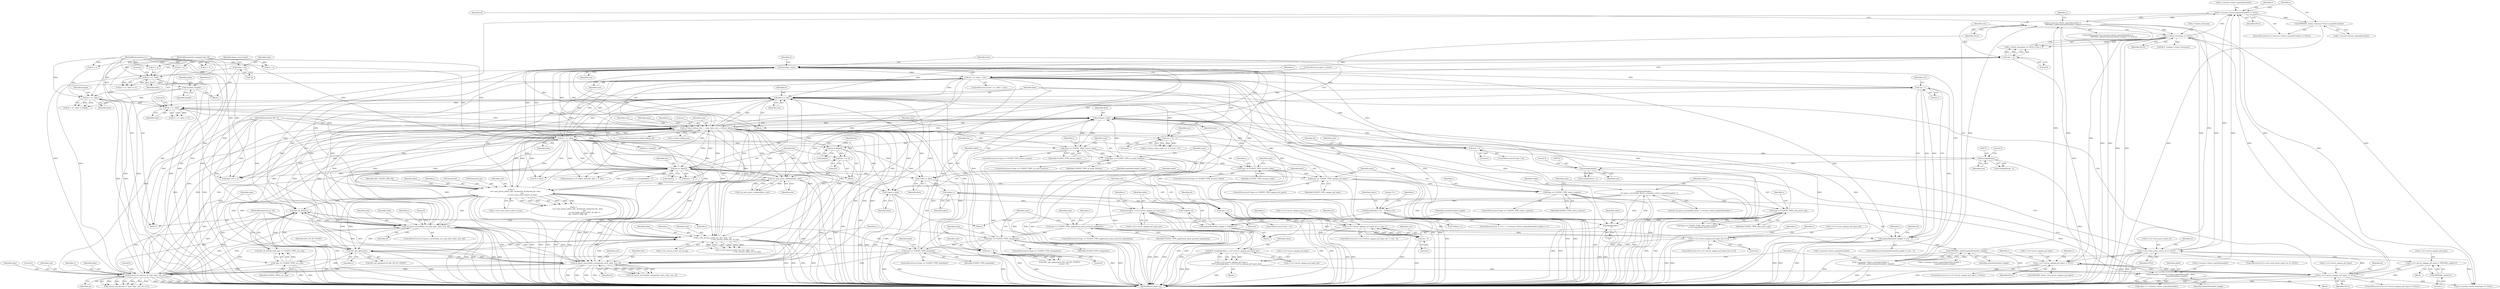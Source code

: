 digraph "0_openssl_a004e72b95835136d3f1ea90517f706c24c03da7_4@API" {
"1000315" [label="(Call,OPENSSL_free(s->session->tlsext_ecpointformatlist))"];
"1000308" [label="(Call,s->session->tlsext_ecpointformatlist != NULL)"];
"1000346" [label="(Call,memcpy(s->session->tlsext_ecpointformatlist, sdata,\n                       ecpointformatlist_length))"];
"1000323" [label="(Call,s->session->tlsext_ecpointformatlist =\n                     OPENSSL_malloc(ecpointformatlist_length))"];
"1000329" [label="(Call,OPENSSL_malloc(ecpointformatlist_length))"];
"1000282" [label="(Call,ecpointformatlist_length != size - 1)"];
"1000276" [label="(Call,ecpointformatlist_length = *(sdata++))"];
"1000377" [label="(Call,fprintf(stderr, \"%i \", *(sdata++)))"];
"1000354" [label="(Call,fprintf(stderr,\n                    \"ssl_parse_serverhello_tlsext s->session->tlsext_ecpointformatlist \"))"];
"1000383" [label="(Call,fprintf(stderr, \"\n\"))"];
"1000284" [label="(Call,size - 1)"];
"1000219" [label="(Call,(d + n) - data < size)"];
"1000220" [label="(Call,(d + n) - data)"];
"1000116" [label="(MethodParameterIn,unsigned char *d)"];
"1000117" [label="(MethodParameterIn,int n)"];
"1000215" [label="(Call,n2s(data, size))"];
"1000212" [label="(Call,n2s(data, type))"];
"1000205" [label="(Call,(d + n) - data)"];
"1000190" [label="(Call,(d + n) - data)"];
"1000185" [label="(Call,n2s(data, length))"];
"1000178" [label="(Call,(d + n) - data)"];
"1000124" [label="(Call,*data = *p)"];
"1000889" [label="(Call,data += size)"];
"1000616" [label="(Call,s->\n                ctx->next_proto_select_cb(s, &selected, &selected_len, data,\n                                          size,\n                                          s->ctx->next_proto_select_cb_arg))"];
"1000869" [label="(Call,ssl_parse_serverhello_use_srtp_ext(s, data, size, al))"];
"1000862" [label="(Call,SSL_IS_DTLS(s))"];
"1000415" [label="(Call,SSL_get_options(s))"];
"1000812" [label="(Call,ssl_parse_serverhello_renegotiate_ext(s, data, size, al))"];
"1000231" [label="(Call,s->tlsext_debug_cb(s, 1, type, data, size, s->tlsext_debug_arg))"];
"1000879" [label="(Call,custom_ext_parse(s, 0, type, data, size, al))"];
"1000114" [label="(MethodParameterIn,SSL *s)"];
"1000864" [label="(Call,type == TLSEXT_TYPE_use_srtp)"];
"1000824" [label="(Call,type == TLSEXT_TYPE_heartbeat)"];
"1000806" [label="(Call,type == TLSEXT_TYPE_renegotiate)"];
"1000675" [label="(Call,type == TLSEXT_TYPE_application_layer_protocol_negotiation)"];
"1000572" [label="(Call,type == TLSEXT_TYPE_next_proto_neg)"];
"1000542" [label="(Call,type == TLSEXT_TYPE_status_request)"];
"1000435" [label="(Call,type == TLSEXT_TYPE_opaque_prf_input)"];
"1000388" [label="(Call,type == TLSEXT_TYPE_session_ticket)"];
"1000267" [label="(Call,type == TLSEXT_TYPE_ec_point_formats)"];
"1000241" [label="(Call,type == TLSEXT_TYPE_server_name)"];
"1000713" [label="(Call,len |= data[1])"];
"1000710" [label="(Call,len <<= 8)"];
"1000705" [label="(Call,len = data[0])"];
"1000118" [label="(MethodParameterIn,int *al)"];
"1000398" [label="(Call,s->tls_session_ticket_ext_cb(s, data, size,\n                                              s->tls_session_ticket_ext_cb_arg))"];
"1000604" [label="(Call,ssl_next_proto_validate(data, size))"];
"1000252" [label="(Call,size > 0)"];
"1000742" [label="(Call,(unsigned)size)"];
"1000722" [label="(Call,(unsigned)size)"];
"1000695" [label="(Call,size < 4)"];
"1000554" [label="(Call,size > 0)"];
"1000468" [label="(Call,size - 2)"];
"1000444" [label="(Call,size < 2)"];
"1000418" [label="(Call,size > 0)"];
"1000279" [label="(Call,sdata++)"];
"1000272" [label="(Call,*sdata = data)"];
"1000322" [label="(Call,(s->session->tlsext_ecpointformatlist =\n                     OPENSSL_malloc(ecpointformatlist_length)) == NULL)"];
"1000247" [label="(Call,s->tlsext_hostname == NULL)"];
"1000588" [label="(Call,s->ctx->next_proto_select_cb == NULL)"];
"1000526" [label="(Call,s->s3->server_opaque_prf_input == NULL)"];
"1000512" [label="(Call,s->s3->server_opaque_prf_input =\n                    BUF_memdup(sdata, s->s3->server_opaque_prf_input_len))"];
"1000518" [label="(Call,BUF_memdup(sdata, s->s3->server_opaque_prf_input_len))"];
"1000454" [label="(Call,n2s(sdata, s->s3->server_opaque_prf_input_len))"];
"1000440" [label="(Call,*sdata = data)"];
"1000494" [label="(Call,s->s3->server_opaque_prf_input_len == 0)"];
"1000462" [label="(Call,s->s3->server_opaque_prf_input_len != size - 2)"];
"1000502" [label="(Call,s->s3->server_opaque_prf_input = OPENSSL_malloc(1))"];
"1000508" [label="(Call,OPENSSL_malloc(1))"];
"1000479" [label="(Call,s->s3->server_opaque_prf_input != NULL)"];
"1000869" [label="(Call,ssl_parse_serverhello_use_srtp_ext(s, data, size, al))"];
"1000227" [label="(ControlStructure,if (s->tlsext_debug_cb))"];
"1000419" [label="(Identifier,size)"];
"1000490" [label="(Identifier,s)"];
"1000307" [label="(ControlStructure,if (s->session->tlsext_ecpointformatlist != NULL))"];
"1000605" [label="(Identifier,data)"];
"1000823" [label="(ControlStructure,if (type == TLSEXT_TYPE_heartbeat))"];
"1000588" [label="(Call,s->ctx->next_proto_select_cb == NULL)"];
"1000324" [label="(Call,s->session->tlsext_ecpointformatlist)"];
"1000387" [label="(ControlStructure,if (type == TLSEXT_TYPE_session_ticket))"];
"1000277" [label="(Identifier,ecpointformatlist_length)"];
"1000401" [label="(Identifier,size)"];
"1000606" [label="(Identifier,size)"];
"1000330" [label="(Identifier,ecpointformatlist_length)"];
"1000400" [label="(Identifier,data)"];
"1000550" [label="(Identifier,s)"];
"1000518" [label="(Call,BUF_memdup(sdata, s->s3->server_opaque_prf_input_len))"];
"1000353" [label="(Identifier,ecpointformatlist_length)"];
"1000440" [label="(Call,*sdata = data)"];
"1000233" [label="(Literal,1)"];
"1000868" [label="(ControlStructure,if (ssl_parse_serverhello_use_srtp_ext(s, data, size, al)))"];
"1000254" [label="(Literal,0)"];
"1000787" [label="(Call,memcpy(s->s3->alpn_selected, data + 3, len))"];
"1000825" [label="(Identifier,type)"];
"1000532" [label="(Identifier,NULL)"];
"1000355" [label="(Identifier,stderr)"];
"1000269" [label="(Identifier,TLSEXT_TYPE_ec_point_formats)"];
"1000415" [label="(Call,SSL_get_options(s))"];
"1000212" [label="(Call,n2s(data, type))"];
"1000210" [label="(Literal,4)"];
"1000218" [label="(ControlStructure,if ((d + n) - data < size))"];
"1000194" [label="(Identifier,data)"];
"1000624" [label="(Call,s->ctx->next_proto_select_cb_arg)"];
"1000356" [label="(Literal,\"ssl_parse_serverhello_tlsext s->session->tlsext_ecpointformatlist \")"];
"1000541" [label="(ControlStructure,if (type == TLSEXT_TYPE_status_request))"];
"1000243" [label="(Identifier,TLSEXT_TYPE_server_name)"];
"1000242" [label="(Identifier,type)"];
"1000272" [label="(Call,*sdata = data)"];
"1000884" [label="(Identifier,size)"];
"1000186" [label="(Identifier,data)"];
"1000674" [label="(ControlStructure,if (type == TLSEXT_TYPE_application_layer_protocol_negotiation))"];
"1000335" [label="(Identifier,al)"];
"1000813" [label="(Identifier,s)"];
"1000461" [label="(ControlStructure,if (s->s3->server_opaque_prf_input_len != size - 2))"];
"1000377" [label="(Call,fprintf(stderr, \"%i \", *(sdata++)))"];
"1000390" [label="(Identifier,TLSEXT_TYPE_session_ticket)"];
"1000297" [label="(Identifier,s)"];
"1000893" [label="(Call,data != d + n)"];
"1000742" [label="(Call,(unsigned)size)"];
"1000221" [label="(Call,d + n)"];
"1000864" [label="(Call,type == TLSEXT_TYPE_use_srtp)"];
"1000187" [label="(Identifier,length)"];
"1000267" [label="(Call,type == TLSEXT_TYPE_ec_point_formats)"];
"1000862" [label="(Call,SSL_IS_DTLS(s))"];
"1000454" [label="(Call,n2s(sdata, s->s3->server_opaque_prf_input_len))"];
"1000183" [label="(Literal,2)"];
"1000352" [label="(Identifier,sdata)"];
"1000807" [label="(Identifier,type)"];
"1000354" [label="(Call,fprintf(stderr,\n                    \"ssl_parse_serverhello_tlsext s->session->tlsext_ecpointformatlist \"))"];
"1000326" [label="(Identifier,s)"];
"1000346" [label="(Call,memcpy(s->session->tlsext_ecpointformatlist, sdata,\n                       ecpointformatlist_length))"];
"1000225" [label="(Identifier,size)"];
"1000434" [label="(ControlStructure,if (type == TLSEXT_TYPE_opaque_prf_input))"];
"1000314" [label="(Identifier,NULL)"];
"1000321" [label="(ControlStructure,if ((s->session->tlsext_ecpointformatlist =\n                     OPENSSL_malloc(ecpointformatlist_length)) == NULL))"];
"1000527" [label="(Call,s->s3->server_opaque_prf_input)"];
"1000890" [label="(Identifier,data)"];
"1000815" [label="(Identifier,size)"];
"1000215" [label="(Call,n2s(data, size))"];
"1000866" [label="(Identifier,TLSEXT_TYPE_use_srtp)"];
"1000722" [label="(Call,(unsigned)size)"];
"1000556" [label="(Literal,0)"];
"1000603" [label="(Call,!ssl_next_proto_validate(data, size))"];
"1000281" [label="(ControlStructure,if (ecpointformatlist_length != size - 1))"];
"1000117" [label="(MethodParameterIn,int n)"];
"1000886" [label="(Literal,0)"];
"1000573" [label="(Identifier,type)"];
"1000217" [label="(Identifier,size)"];
"1000413" [label="(Call,(SSL_get_options(s) & SSL_OP_NO_TICKET)\n                || (size > 0))"];
"1000274" [label="(Identifier,data)"];
"1000251" [label="(Identifier,NULL)"];
"1000733" [label="(Call,len = data[2])"];
"1000248" [label="(Call,s->tlsext_hostname)"];
"1000508" [label="(Call,OPENSSL_malloc(1))"];
"1000204" [label="(Call,(d + n) - data >= 4)"];
"1000234" [label="(Identifier,type)"];
"1000124" [label="(Call,*data = *p)"];
"1000318" [label="(Identifier,s)"];
"1000629" [label="(Identifier,SSL_TLSEXT_ERR_OK)"];
"1000697" [label="(Literal,4)"];
"1000214" [label="(Identifier,type)"];
"1000678" [label="(Block,)"];
"1000744" [label="(Identifier,size)"];
"1000478" [label="(ControlStructure,if (s->s3->server_opaque_prf_input != NULL))"];
"1000589" [label="(Call,s->ctx->next_proto_select_cb)"];
"1000435" [label="(Call,type == TLSEXT_TYPE_opaque_prf_input)"];
"1000273" [label="(Identifier,sdata)"];
"1000268" [label="(Identifier,type)"];
"1000450" [label="(Identifier,al)"];
"1000536" [label="(Identifier,al)"];
"1000213" [label="(Identifier,data)"];
"1000684" [label="(Identifier,s)"];
"1000323" [label="(Call,s->session->tlsext_ecpointformatlist =\n                     OPENSSL_malloc(ecpointformatlist_length))"];
"1000414" [label="(Call,SSL_get_options(s) & SSL_OP_NO_TICKET)"];
"1000525" [label="(ControlStructure,if (s->s3->server_opaque_prf_input == NULL))"];
"1000224" [label="(Identifier,data)"];
"1000710" [label="(Call,len <<= 8)"];
"1000676" [label="(Identifier,type)"];
"1000696" [label="(Identifier,size)"];
"1000555" [label="(Identifier,size)"];
"1000241" [label="(Call,type == TLSEXT_TYPE_server_name)"];
"1000474" [label="(Identifier,al)"];
"1000543" [label="(Identifier,type)"];
"1000380" [label="(Call,*(sdata++))"];
"1000513" [label="(Call,s->s3->server_opaque_prf_input)"];
"1000178" [label="(Call,(d + n) - data)"];
"1000342" [label="(Identifier,s)"];
"1000883" [label="(Identifier,data)"];
"1000712" [label="(Literal,8)"];
"1000745" [label="(Literal,3)"];
"1000266" [label="(ControlStructure,if (type == TLSEXT_TYPE_ec_point_formats))"];
"1000529" [label="(Identifier,s)"];
"1000891" [label="(Identifier,size)"];
"1000270" [label="(Block,)"];
"1000544" [label="(Identifier,TLSEXT_TYPE_status_request)"];
"1000713" [label="(Call,len |= data[1])"];
"1000284" [label="(Call,size - 1)"];
"1000402" [label="(Call,s->tls_session_ticket_ext_cb_arg)"];
"1000485" [label="(Identifier,NULL)"];
"1000724" [label="(Identifier,size)"];
"1000526" [label="(Call,s->s3->server_opaque_prf_input == NULL)"];
"1000331" [label="(Identifier,NULL)"];
"1000286" [label="(Literal,1)"];
"1000520" [label="(Call,s->s3->server_opaque_prf_input_len)"];
"1000861" [label="(Call,SSL_IS_DTLS(s) && type == TLSEXT_TYPE_use_srtp)"];
"1000384" [label="(Identifier,stderr)"];
"1000416" [label="(Identifier,s)"];
"1000437" [label="(Identifier,TLSEXT_TYPE_opaque_prf_input)"];
"1000222" [label="(Identifier,d)"];
"1000719" [label="(Call,len != (unsigned)size - 2)"];
"1000299" [label="(Block,)"];
"1000376" [label="(Identifier,i)"];
"1000720" [label="(Identifier,len)"];
"1000470" [label="(Literal,2)"];
"1000511" [label="(Block,)"];
"1000357" [label="(Call,sdata = s->session->tlsext_ecpointformatlist)"];
"1000322" [label="(Call,(s->session->tlsext_ecpointformatlist =\n                     OPENSSL_malloc(ecpointformatlist_length)) == NULL)"];
"1000315" [label="(Call,OPENSSL_free(s->session->tlsext_ecpointformatlist))"];
"1000385" [label="(Literal,\"\n\")"];
"1000995" [label="(MethodReturn,static int)"];
"1000240" [label="(ControlStructure,if (type == TLSEXT_TYPE_server_name))"];
"1000505" [label="(Identifier,s)"];
"1000875" [label="(Literal,0)"];
"1000236" [label="(Identifier,size)"];
"1000677" [label="(Identifier,TLSEXT_TYPE_application_layer_protocol_negotiation)"];
"1000515" [label="(Identifier,s)"];
"1000280" [label="(Identifier,sdata)"];
"1000235" [label="(Identifier,data)"];
"1000290" [label="(Identifier,al)"];
"1000502" [label="(Call,s->s3->server_opaque_prf_input = OPENSSL_malloc(1))"];
"1000309" [label="(Call,s->session->tlsext_ecpointformatlist)"];
"1000863" [label="(Identifier,s)"];
"1000399" [label="(Identifier,s)"];
"1000587" [label="(ControlStructure,if (s->ctx->next_proto_select_cb == NULL))"];
"1000347" [label="(Call,s->session->tlsext_ecpointformatlist)"];
"1000594" [label="(Identifier,NULL)"];
"1000436" [label="(Identifier,type)"];
"1000554" [label="(Call,size > 0)"];
"1000316" [label="(Call,s->session->tlsext_ecpointformatlist)"];
"1000283" [label="(Identifier,ecpointformatlist_length)"];
"1000252" [label="(Call,size > 0)"];
"1000622" [label="(Identifier,data)"];
"1000389" [label="(Identifier,type)"];
"1000725" [label="(Literal,2)"];
"1000126" [label="(Call,*p)"];
"1000339" [label="(Call,s->session->tlsext_ecpointformatlist_length =\n                    ecpointformatlist_length)"];
"1000826" [label="(Identifier,TLSEXT_TYPE_heartbeat)"];
"1000482" [label="(Identifier,s)"];
"1000479" [label="(Call,s->s3->server_opaque_prf_input != NULL)"];
"1000219" [label="(Call,(d + n) - data < size)"];
"1000572" [label="(Call,type == TLSEXT_TYPE_next_proto_neg)"];
"1000741" [label="(Call,(unsigned)size - 3)"];
"1000443" [label="(ControlStructure,if (size < 2))"];
"1000706" [label="(Identifier,len)"];
"1000446" [label="(Literal,2)"];
"1000383" [label="(Call,fprintf(stderr, \"\n\"))"];
"1000509" [label="(Literal,1)"];
"1000364" [label="(ControlStructure,for (i = 0; i < s->session->tlsext_ecpointformatlist_length; i++))"];
"1000229" [label="(Identifier,s)"];
"1000542" [label="(Call,type == TLSEXT_TYPE_status_request)"];
"1000808" [label="(Identifier,TLSEXT_TYPE_renegotiate)"];
"1000865" [label="(Identifier,type)"];
"1000192" [label="(Identifier,d)"];
"1000177" [label="(Call,(d + n) - data <= 2)"];
"1000195" [label="(Identifier,length)"];
"1000231" [label="(Call,s->tlsext_debug_cb(s, 1, type, data, size, s->tlsext_debug_arg))"];
"1000705" [label="(Call,len = data[0])"];
"1000617" [label="(Identifier,s)"];
"1000438" [label="(Block,)"];
"1000512" [label="(Call,s->s3->server_opaque_prf_input =\n                    BUF_memdup(sdata, s->s3->server_opaque_prf_input_len))"];
"1000182" [label="(Identifier,data)"];
"1000480" [label="(Call,s->s3->server_opaque_prf_input)"];
"1000879" [label="(Call,custom_ext_parse(s, 0, type, data, size, al))"];
"1000417" [label="(Identifier,SSL_OP_NO_TICKET)"];
"1000579" [label="(Identifier,s)"];
"1000249" [label="(Identifier,s)"];
"1000493" [label="(ControlStructure,if (s->s3->server_opaque_prf_input_len == 0))"];
"1000889" [label="(Call,data += size)"];
"1000444" [label="(Call,size < 2)"];
"1000497" [label="(Identifier,s)"];
"1000793" [label="(Call,data + 3)"];
"1000878" [label="(Call,custom_ext_parse(s, 0, type, data, size, al) <= 0)"];
"1000397" [label="(Call,!s->tls_session_ticket_ext_cb(s, data, size,\n                                              s->tls_session_ticket_ext_cb_arg))"];
"1000278" [label="(Call,*(sdata++))"];
"1000469" [label="(Identifier,size)"];
"1000598" [label="(Identifier,al)"];
"1000816" [label="(Identifier,al)"];
"1000398" [label="(Call,s->tls_session_ticket_ext_cb(s, data, size,\n                                              s->tls_session_ticket_ext_cb_arg))"];
"1000895" [label="(Call,d + n)"];
"1000179" [label="(Call,d + n)"];
"1000279" [label="(Call,sdata++)"];
"1000707" [label="(Call,data[0])"];
"1000226" [label="(ControlStructure,goto ri_check;)"];
"1000209" [label="(Identifier,data)"];
"1000237" [label="(Call,s->tlsext_debug_arg)"];
"1000882" [label="(Identifier,type)"];
"1000246" [label="(Call,s->tlsext_hostname == NULL || size > 0)"];
"1000445" [label="(Identifier,size)"];
"1000604" [label="(Call,ssl_next_proto_validate(data, size))"];
"1000206" [label="(Call,d + n)"];
"1000455" [label="(Identifier,sdata)"];
"1000205" [label="(Call,(d + n) - data)"];
"1000814" [label="(Identifier,data)"];
"1000881" [label="(Literal,0)"];
"1000285" [label="(Identifier,size)"];
"1000207" [label="(Identifier,d)"];
"1000456" [label="(Call,s->s3->server_opaque_prf_input_len)"];
"1000185" [label="(Call,n2s(data, length))"];
"1000885" [label="(Identifier,al)"];
"1000130" [label="(Identifier,tlsext_servername)"];
"1000465" [label="(Identifier,s)"];
"1000695" [label="(Call,size < 4)"];
"1000805" [label="(ControlStructure,if (type == TLSEXT_TYPE_renegotiate))"];
"1000308" [label="(Call,s->session->tlsext_ecpointformatlist != NULL)"];
"1000211" [label="(Block,)"];
"1000618" [label="(Call,&selected)"];
"1000616" [label="(Call,s->\n                ctx->next_proto_select_cb(s, &selected, &selected_len, data,\n                                          size,\n                                          s->ctx->next_proto_select_cb_arg))"];
"1000253" [label="(Identifier,size)"];
"1000494" [label="(Call,s->s3->server_opaque_prf_input_len == 0)"];
"1000500" [label="(Literal,0)"];
"1000574" [label="(Identifier,TLSEXT_TYPE_next_proto_neg)"];
"1000462" [label="(Call,s->s3->server_opaque_prf_input_len != size - 2)"];
"1000519" [label="(Identifier,sdata)"];
"1000329" [label="(Call,OPENSSL_malloc(ecpointformatlist_length))"];
"1000806" [label="(Call,type == TLSEXT_TYPE_renegotiate)"];
"1000189" [label="(Call,(d + n) - data != length)"];
"1000961" [label="(Call,*p = data)"];
"1000276" [label="(Call,ecpointformatlist_length = *(sdata++))"];
"1000620" [label="(Call,&selected_len)"];
"1000118" [label="(MethodParameterIn,int *al)"];
"1000232" [label="(Identifier,s)"];
"1000442" [label="(Identifier,data)"];
"1000119" [label="(Block,)"];
"1000873" [label="(Identifier,al)"];
"1000282" [label="(Call,ecpointformatlist_length != size - 1)"];
"1000714" [label="(Identifier,len)"];
"1000571" [label="(Call,type == TLSEXT_TYPE_next_proto_neg &&\n                 s->s3->tmp.finish_md_len == 0)"];
"1000216" [label="(Identifier,data)"];
"1000125" [label="(Identifier,data)"];
"1000388" [label="(Call,type == TLSEXT_TYPE_session_ticket)"];
"1000114" [label="(MethodParameterIn,SSL *s)"];
"1000872" [label="(Identifier,size)"];
"1000358" [label="(Identifier,sdata)"];
"1000441" [label="(Identifier,sdata)"];
"1000395" [label="(Identifier,s)"];
"1000190" [label="(Call,(d + n) - data)"];
"1000418" [label="(Call,size > 0)"];
"1000463" [label="(Call,s->s3->server_opaque_prf_input_len)"];
"1000880" [label="(Identifier,s)"];
"1000711" [label="(Identifier,len)"];
"1000191" [label="(Call,d + n)"];
"1000721" [label="(Call,(unsigned)size - 2)"];
"1000935" [label="(Call,BUF_strdup(s->tlsext_hostname))"];
"1000871" [label="(Identifier,data)"];
"1000378" [label="(Identifier,stderr)"];
"1000379" [label="(Literal,\"%i \")"];
"1000503" [label="(Call,s->s3->server_opaque_prf_input)"];
"1000247" [label="(Call,s->tlsext_hostname == NULL)"];
"1000547" [label="(Call,(s->tlsext_status_type == -1) || (size > 0))"];
"1000468" [label="(Call,size - 2)"];
"1000830" [label="(Identifier,data)"];
"1000116" [label="(MethodParameterIn,unsigned char *d)"];
"1000623" [label="(Identifier,size)"];
"1000694" [label="(ControlStructure,if (size < 4))"];
"1000220" [label="(Call,(d + n) - data)"];
"1000501" [label="(Block,)"];
"1000824" [label="(Call,type == TLSEXT_TYPE_heartbeat)"];
"1000701" [label="(Identifier,al)"];
"1000615" [label="(Call,s->\n                ctx->next_proto_select_cb(s, &selected, &selected_len, data,\n                                          size,\n                                          s->ctx->next_proto_select_cb_arg) !=\n                SSL_TLSEXT_ERR_OK)"];
"1000420" [label="(Literal,0)"];
"1000870" [label="(Identifier,s)"];
"1000921" [label="(Call,s->session->tlsext_hostname == NULL)"];
"1000675" [label="(Call,type == TLSEXT_TYPE_application_layer_protocol_negotiation)"];
"1000715" [label="(Call,data[1])"];
"1000487" [label="(Call,OPENSSL_free(s->s3->server_opaque_prf_input))"];
"1000811" [label="(Call,!ssl_parse_serverhello_renegotiate_ext(s, data, size, al))"];
"1000812" [label="(Call,ssl_parse_serverhello_renegotiate_ext(s, data, size, al))"];
"1000495" [label="(Call,s->s3->server_opaque_prf_input_len)"];
"1000315" -> "1000307"  [label="AST: "];
"1000315" -> "1000316"  [label="CFG: "];
"1000316" -> "1000315"  [label="AST: "];
"1000326" -> "1000315"  [label="CFG: "];
"1000315" -> "1000995"  [label="DDG: "];
"1000308" -> "1000315"  [label="DDG: "];
"1000308" -> "1000307"  [label="AST: "];
"1000308" -> "1000314"  [label="CFG: "];
"1000309" -> "1000308"  [label="AST: "];
"1000314" -> "1000308"  [label="AST: "];
"1000318" -> "1000308"  [label="CFG: "];
"1000326" -> "1000308"  [label="CFG: "];
"1000308" -> "1000995"  [label="DDG: "];
"1000346" -> "1000308"  [label="DDG: "];
"1000322" -> "1000308"  [label="DDG: "];
"1000247" -> "1000308"  [label="DDG: "];
"1000588" -> "1000308"  [label="DDG: "];
"1000526" -> "1000308"  [label="DDG: "];
"1000308" -> "1000322"  [label="DDG: "];
"1000346" -> "1000299"  [label="AST: "];
"1000346" -> "1000353"  [label="CFG: "];
"1000347" -> "1000346"  [label="AST: "];
"1000352" -> "1000346"  [label="AST: "];
"1000353" -> "1000346"  [label="AST: "];
"1000355" -> "1000346"  [label="CFG: "];
"1000346" -> "1000995"  [label="DDG: "];
"1000346" -> "1000995"  [label="DDG: "];
"1000323" -> "1000346"  [label="DDG: "];
"1000279" -> "1000346"  [label="DDG: "];
"1000329" -> "1000346"  [label="DDG: "];
"1000346" -> "1000357"  [label="DDG: "];
"1000323" -> "1000322"  [label="AST: "];
"1000323" -> "1000329"  [label="CFG: "];
"1000324" -> "1000323"  [label="AST: "];
"1000329" -> "1000323"  [label="AST: "];
"1000331" -> "1000323"  [label="CFG: "];
"1000323" -> "1000995"  [label="DDG: "];
"1000323" -> "1000995"  [label="DDG: "];
"1000323" -> "1000322"  [label="DDG: "];
"1000329" -> "1000323"  [label="DDG: "];
"1000329" -> "1000330"  [label="CFG: "];
"1000330" -> "1000329"  [label="AST: "];
"1000329" -> "1000995"  [label="DDG: "];
"1000329" -> "1000322"  [label="DDG: "];
"1000282" -> "1000329"  [label="DDG: "];
"1000329" -> "1000339"  [label="DDG: "];
"1000282" -> "1000281"  [label="AST: "];
"1000282" -> "1000284"  [label="CFG: "];
"1000283" -> "1000282"  [label="AST: "];
"1000284" -> "1000282"  [label="AST: "];
"1000290" -> "1000282"  [label="CFG: "];
"1000297" -> "1000282"  [label="CFG: "];
"1000282" -> "1000995"  [label="DDG: "];
"1000282" -> "1000995"  [label="DDG: "];
"1000282" -> "1000995"  [label="DDG: "];
"1000276" -> "1000282"  [label="DDG: "];
"1000284" -> "1000282"  [label="DDG: "];
"1000284" -> "1000282"  [label="DDG: "];
"1000276" -> "1000270"  [label="AST: "];
"1000276" -> "1000278"  [label="CFG: "];
"1000277" -> "1000276"  [label="AST: "];
"1000278" -> "1000276"  [label="AST: "];
"1000283" -> "1000276"  [label="CFG: "];
"1000276" -> "1000995"  [label="DDG: "];
"1000377" -> "1000276"  [label="DDG: "];
"1000377" -> "1000364"  [label="AST: "];
"1000377" -> "1000380"  [label="CFG: "];
"1000378" -> "1000377"  [label="AST: "];
"1000379" -> "1000377"  [label="AST: "];
"1000380" -> "1000377"  [label="AST: "];
"1000376" -> "1000377"  [label="CFG: "];
"1000377" -> "1000995"  [label="DDG: "];
"1000377" -> "1000995"  [label="DDG: "];
"1000354" -> "1000377"  [label="DDG: "];
"1000377" -> "1000383"  [label="DDG: "];
"1000354" -> "1000270"  [label="AST: "];
"1000354" -> "1000356"  [label="CFG: "];
"1000355" -> "1000354"  [label="AST: "];
"1000356" -> "1000354"  [label="AST: "];
"1000358" -> "1000354"  [label="CFG: "];
"1000354" -> "1000995"  [label="DDG: "];
"1000383" -> "1000354"  [label="DDG: "];
"1000354" -> "1000383"  [label="DDG: "];
"1000383" -> "1000270"  [label="AST: "];
"1000383" -> "1000385"  [label="CFG: "];
"1000384" -> "1000383"  [label="AST: "];
"1000385" -> "1000383"  [label="AST: "];
"1000890" -> "1000383"  [label="CFG: "];
"1000383" -> "1000995"  [label="DDG: "];
"1000383" -> "1000995"  [label="DDG: "];
"1000284" -> "1000286"  [label="CFG: "];
"1000285" -> "1000284"  [label="AST: "];
"1000286" -> "1000284"  [label="AST: "];
"1000284" -> "1000995"  [label="DDG: "];
"1000284" -> "1000215"  [label="DDG: "];
"1000219" -> "1000284"  [label="DDG: "];
"1000231" -> "1000284"  [label="DDG: "];
"1000284" -> "1000889"  [label="DDG: "];
"1000219" -> "1000218"  [label="AST: "];
"1000219" -> "1000225"  [label="CFG: "];
"1000220" -> "1000219"  [label="AST: "];
"1000225" -> "1000219"  [label="AST: "];
"1000226" -> "1000219"  [label="CFG: "];
"1000229" -> "1000219"  [label="CFG: "];
"1000219" -> "1000995"  [label="DDG: "];
"1000219" -> "1000995"  [label="DDG: "];
"1000219" -> "1000995"  [label="DDG: "];
"1000219" -> "1000215"  [label="DDG: "];
"1000220" -> "1000219"  [label="DDG: "];
"1000220" -> "1000219"  [label="DDG: "];
"1000215" -> "1000219"  [label="DDG: "];
"1000219" -> "1000231"  [label="DDG: "];
"1000219" -> "1000252"  [label="DDG: "];
"1000219" -> "1000398"  [label="DDG: "];
"1000219" -> "1000418"  [label="DDG: "];
"1000219" -> "1000444"  [label="DDG: "];
"1000219" -> "1000554"  [label="DDG: "];
"1000219" -> "1000604"  [label="DDG: "];
"1000219" -> "1000695"  [label="DDG: "];
"1000219" -> "1000812"  [label="DDG: "];
"1000219" -> "1000869"  [label="DDG: "];
"1000219" -> "1000879"  [label="DDG: "];
"1000219" -> "1000889"  [label="DDG: "];
"1000220" -> "1000224"  [label="CFG: "];
"1000221" -> "1000220"  [label="AST: "];
"1000224" -> "1000220"  [label="AST: "];
"1000225" -> "1000220"  [label="CFG: "];
"1000220" -> "1000995"  [label="DDG: "];
"1000220" -> "1000995"  [label="DDG: "];
"1000220" -> "1000205"  [label="DDG: "];
"1000220" -> "1000212"  [label="DDG: "];
"1000220" -> "1000215"  [label="DDG: "];
"1000116" -> "1000220"  [label="DDG: "];
"1000117" -> "1000220"  [label="DDG: "];
"1000215" -> "1000220"  [label="DDG: "];
"1000713" -> "1000220"  [label="DDG: "];
"1000231" -> "1000220"  [label="DDG: "];
"1000220" -> "1000231"  [label="DDG: "];
"1000220" -> "1000272"  [label="DDG: "];
"1000220" -> "1000398"  [label="DDG: "];
"1000220" -> "1000440"  [label="DDG: "];
"1000220" -> "1000604"  [label="DDG: "];
"1000220" -> "1000616"  [label="DDG: "];
"1000220" -> "1000705"  [label="DDG: "];
"1000220" -> "1000713"  [label="DDG: "];
"1000220" -> "1000733"  [label="DDG: "];
"1000220" -> "1000787"  [label="DDG: "];
"1000220" -> "1000793"  [label="DDG: "];
"1000220" -> "1000812"  [label="DDG: "];
"1000220" -> "1000869"  [label="DDG: "];
"1000220" -> "1000879"  [label="DDG: "];
"1000220" -> "1000889"  [label="DDG: "];
"1000220" -> "1000893"  [label="DDG: "];
"1000220" -> "1000961"  [label="DDG: "];
"1000116" -> "1000113"  [label="AST: "];
"1000116" -> "1000995"  [label="DDG: "];
"1000116" -> "1000178"  [label="DDG: "];
"1000116" -> "1000179"  [label="DDG: "];
"1000116" -> "1000190"  [label="DDG: "];
"1000116" -> "1000191"  [label="DDG: "];
"1000116" -> "1000205"  [label="DDG: "];
"1000116" -> "1000206"  [label="DDG: "];
"1000116" -> "1000221"  [label="DDG: "];
"1000116" -> "1000893"  [label="DDG: "];
"1000116" -> "1000895"  [label="DDG: "];
"1000117" -> "1000113"  [label="AST: "];
"1000117" -> "1000995"  [label="DDG: "];
"1000117" -> "1000178"  [label="DDG: "];
"1000117" -> "1000179"  [label="DDG: "];
"1000117" -> "1000190"  [label="DDG: "];
"1000117" -> "1000191"  [label="DDG: "];
"1000117" -> "1000205"  [label="DDG: "];
"1000117" -> "1000206"  [label="DDG: "];
"1000117" -> "1000221"  [label="DDG: "];
"1000117" -> "1000893"  [label="DDG: "];
"1000117" -> "1000895"  [label="DDG: "];
"1000215" -> "1000211"  [label="AST: "];
"1000215" -> "1000217"  [label="CFG: "];
"1000216" -> "1000215"  [label="AST: "];
"1000217" -> "1000215"  [label="AST: "];
"1000222" -> "1000215"  [label="CFG: "];
"1000215" -> "1000995"  [label="DDG: "];
"1000212" -> "1000215"  [label="DDG: "];
"1000713" -> "1000215"  [label="DDG: "];
"1000231" -> "1000215"  [label="DDG: "];
"1000231" -> "1000215"  [label="DDG: "];
"1000616" -> "1000215"  [label="DDG: "];
"1000252" -> "1000215"  [label="DDG: "];
"1000742" -> "1000215"  [label="DDG: "];
"1000398" -> "1000215"  [label="DDG: "];
"1000554" -> "1000215"  [label="DDG: "];
"1000468" -> "1000215"  [label="DDG: "];
"1000812" -> "1000215"  [label="DDG: "];
"1000418" -> "1000215"  [label="DDG: "];
"1000879" -> "1000215"  [label="DDG: "];
"1000869" -> "1000215"  [label="DDG: "];
"1000212" -> "1000211"  [label="AST: "];
"1000212" -> "1000214"  [label="CFG: "];
"1000213" -> "1000212"  [label="AST: "];
"1000214" -> "1000212"  [label="AST: "];
"1000216" -> "1000212"  [label="CFG: "];
"1000212" -> "1000995"  [label="DDG: "];
"1000212" -> "1000995"  [label="DDG: "];
"1000205" -> "1000212"  [label="DDG: "];
"1000713" -> "1000212"  [label="DDG: "];
"1000231" -> "1000212"  [label="DDG: "];
"1000388" -> "1000212"  [label="DDG: "];
"1000267" -> "1000212"  [label="DDG: "];
"1000542" -> "1000212"  [label="DDG: "];
"1000879" -> "1000212"  [label="DDG: "];
"1000241" -> "1000212"  [label="DDG: "];
"1000824" -> "1000212"  [label="DDG: "];
"1000572" -> "1000212"  [label="DDG: "];
"1000675" -> "1000212"  [label="DDG: "];
"1000806" -> "1000212"  [label="DDG: "];
"1000435" -> "1000212"  [label="DDG: "];
"1000864" -> "1000212"  [label="DDG: "];
"1000212" -> "1000231"  [label="DDG: "];
"1000212" -> "1000241"  [label="DDG: "];
"1000205" -> "1000204"  [label="AST: "];
"1000205" -> "1000209"  [label="CFG: "];
"1000206" -> "1000205"  [label="AST: "];
"1000209" -> "1000205"  [label="AST: "];
"1000210" -> "1000205"  [label="CFG: "];
"1000205" -> "1000204"  [label="DDG: "];
"1000205" -> "1000204"  [label="DDG: "];
"1000190" -> "1000205"  [label="DDG: "];
"1000889" -> "1000205"  [label="DDG: "];
"1000713" -> "1000205"  [label="DDG: "];
"1000231" -> "1000205"  [label="DDG: "];
"1000205" -> "1000893"  [label="DDG: "];
"1000190" -> "1000189"  [label="AST: "];
"1000190" -> "1000194"  [label="CFG: "];
"1000191" -> "1000190"  [label="AST: "];
"1000194" -> "1000190"  [label="AST: "];
"1000195" -> "1000190"  [label="CFG: "];
"1000190" -> "1000995"  [label="DDG: "];
"1000190" -> "1000995"  [label="DDG: "];
"1000190" -> "1000189"  [label="DDG: "];
"1000190" -> "1000189"  [label="DDG: "];
"1000185" -> "1000190"  [label="DDG: "];
"1000185" -> "1000119"  [label="AST: "];
"1000185" -> "1000187"  [label="CFG: "];
"1000186" -> "1000185"  [label="AST: "];
"1000187" -> "1000185"  [label="AST: "];
"1000192" -> "1000185"  [label="CFG: "];
"1000185" -> "1000995"  [label="DDG: "];
"1000178" -> "1000185"  [label="DDG: "];
"1000185" -> "1000189"  [label="DDG: "];
"1000178" -> "1000177"  [label="AST: "];
"1000178" -> "1000182"  [label="CFG: "];
"1000179" -> "1000178"  [label="AST: "];
"1000182" -> "1000178"  [label="AST: "];
"1000183" -> "1000178"  [label="CFG: "];
"1000178" -> "1000995"  [label="DDG: "];
"1000178" -> "1000995"  [label="DDG: "];
"1000178" -> "1000177"  [label="DDG: "];
"1000178" -> "1000177"  [label="DDG: "];
"1000124" -> "1000178"  [label="DDG: "];
"1000124" -> "1000119"  [label="AST: "];
"1000124" -> "1000126"  [label="CFG: "];
"1000125" -> "1000124"  [label="AST: "];
"1000126" -> "1000124"  [label="AST: "];
"1000130" -> "1000124"  [label="CFG: "];
"1000124" -> "1000995"  [label="DDG: "];
"1000889" -> "1000211"  [label="AST: "];
"1000889" -> "1000891"  [label="CFG: "];
"1000890" -> "1000889"  [label="AST: "];
"1000891" -> "1000889"  [label="AST: "];
"1000207" -> "1000889"  [label="CFG: "];
"1000889" -> "1000995"  [label="DDG: "];
"1000616" -> "1000889"  [label="DDG: "];
"1000616" -> "1000889"  [label="DDG: "];
"1000231" -> "1000889"  [label="DDG: "];
"1000231" -> "1000889"  [label="DDG: "];
"1000252" -> "1000889"  [label="DDG: "];
"1000742" -> "1000889"  [label="DDG: "];
"1000398" -> "1000889"  [label="DDG: "];
"1000398" -> "1000889"  [label="DDG: "];
"1000554" -> "1000889"  [label="DDG: "];
"1000468" -> "1000889"  [label="DDG: "];
"1000812" -> "1000889"  [label="DDG: "];
"1000812" -> "1000889"  [label="DDG: "];
"1000418" -> "1000889"  [label="DDG: "];
"1000879" -> "1000889"  [label="DDG: "];
"1000879" -> "1000889"  [label="DDG: "];
"1000869" -> "1000889"  [label="DDG: "];
"1000869" -> "1000889"  [label="DDG: "];
"1000713" -> "1000889"  [label="DDG: "];
"1000616" -> "1000615"  [label="AST: "];
"1000616" -> "1000624"  [label="CFG: "];
"1000617" -> "1000616"  [label="AST: "];
"1000618" -> "1000616"  [label="AST: "];
"1000620" -> "1000616"  [label="AST: "];
"1000622" -> "1000616"  [label="AST: "];
"1000623" -> "1000616"  [label="AST: "];
"1000624" -> "1000616"  [label="AST: "];
"1000629" -> "1000616"  [label="CFG: "];
"1000616" -> "1000995"  [label="DDG: "];
"1000616" -> "1000995"  [label="DDG: "];
"1000616" -> "1000995"  [label="DDG: "];
"1000616" -> "1000995"  [label="DDG: "];
"1000616" -> "1000995"  [label="DDG: "];
"1000616" -> "1000995"  [label="DDG: "];
"1000616" -> "1000231"  [label="DDG: "];
"1000616" -> "1000398"  [label="DDG: "];
"1000616" -> "1000415"  [label="DDG: "];
"1000616" -> "1000615"  [label="DDG: "];
"1000616" -> "1000615"  [label="DDG: "];
"1000616" -> "1000615"  [label="DDG: "];
"1000616" -> "1000615"  [label="DDG: "];
"1000616" -> "1000615"  [label="DDG: "];
"1000616" -> "1000615"  [label="DDG: "];
"1000869" -> "1000616"  [label="DDG: "];
"1000415" -> "1000616"  [label="DDG: "];
"1000812" -> "1000616"  [label="DDG: "];
"1000231" -> "1000616"  [label="DDG: "];
"1000231" -> "1000616"  [label="DDG: "];
"1000879" -> "1000616"  [label="DDG: "];
"1000114" -> "1000616"  [label="DDG: "];
"1000604" -> "1000616"  [label="DDG: "];
"1000604" -> "1000616"  [label="DDG: "];
"1000713" -> "1000616"  [label="DDG: "];
"1000616" -> "1000812"  [label="DDG: "];
"1000616" -> "1000862"  [label="DDG: "];
"1000869" -> "1000868"  [label="AST: "];
"1000869" -> "1000873"  [label="CFG: "];
"1000870" -> "1000869"  [label="AST: "];
"1000871" -> "1000869"  [label="AST: "];
"1000872" -> "1000869"  [label="AST: "];
"1000873" -> "1000869"  [label="AST: "];
"1000875" -> "1000869"  [label="CFG: "];
"1000890" -> "1000869"  [label="CFG: "];
"1000869" -> "1000995"  [label="DDG: "];
"1000869" -> "1000995"  [label="DDG: "];
"1000869" -> "1000995"  [label="DDG: "];
"1000869" -> "1000995"  [label="DDG: "];
"1000869" -> "1000995"  [label="DDG: "];
"1000869" -> "1000231"  [label="DDG: "];
"1000869" -> "1000398"  [label="DDG: "];
"1000869" -> "1000415"  [label="DDG: "];
"1000869" -> "1000812"  [label="DDG: "];
"1000869" -> "1000812"  [label="DDG: "];
"1000869" -> "1000862"  [label="DDG: "];
"1000862" -> "1000869"  [label="DDG: "];
"1000114" -> "1000869"  [label="DDG: "];
"1000231" -> "1000869"  [label="DDG: "];
"1000231" -> "1000869"  [label="DDG: "];
"1000713" -> "1000869"  [label="DDG: "];
"1000812" -> "1000869"  [label="DDG: "];
"1000879" -> "1000869"  [label="DDG: "];
"1000118" -> "1000869"  [label="DDG: "];
"1000869" -> "1000879"  [label="DDG: "];
"1000862" -> "1000861"  [label="AST: "];
"1000862" -> "1000863"  [label="CFG: "];
"1000863" -> "1000862"  [label="AST: "];
"1000865" -> "1000862"  [label="CFG: "];
"1000861" -> "1000862"  [label="CFG: "];
"1000862" -> "1000861"  [label="DDG: "];
"1000415" -> "1000862"  [label="DDG: "];
"1000812" -> "1000862"  [label="DDG: "];
"1000231" -> "1000862"  [label="DDG: "];
"1000879" -> "1000862"  [label="DDG: "];
"1000114" -> "1000862"  [label="DDG: "];
"1000862" -> "1000879"  [label="DDG: "];
"1000415" -> "1000414"  [label="AST: "];
"1000415" -> "1000416"  [label="CFG: "];
"1000416" -> "1000415"  [label="AST: "];
"1000417" -> "1000415"  [label="CFG: "];
"1000415" -> "1000995"  [label="DDG: "];
"1000415" -> "1000231"  [label="DDG: "];
"1000415" -> "1000398"  [label="DDG: "];
"1000415" -> "1000414"  [label="DDG: "];
"1000812" -> "1000415"  [label="DDG: "];
"1000231" -> "1000415"  [label="DDG: "];
"1000879" -> "1000415"  [label="DDG: "];
"1000398" -> "1000415"  [label="DDG: "];
"1000114" -> "1000415"  [label="DDG: "];
"1000415" -> "1000812"  [label="DDG: "];
"1000812" -> "1000811"  [label="AST: "];
"1000812" -> "1000816"  [label="CFG: "];
"1000813" -> "1000812"  [label="AST: "];
"1000814" -> "1000812"  [label="AST: "];
"1000815" -> "1000812"  [label="AST: "];
"1000816" -> "1000812"  [label="AST: "];
"1000811" -> "1000812"  [label="CFG: "];
"1000812" -> "1000995"  [label="DDG: "];
"1000812" -> "1000995"  [label="DDG: "];
"1000812" -> "1000995"  [label="DDG: "];
"1000812" -> "1000995"  [label="DDG: "];
"1000812" -> "1000231"  [label="DDG: "];
"1000812" -> "1000398"  [label="DDG: "];
"1000812" -> "1000811"  [label="DDG: "];
"1000812" -> "1000811"  [label="DDG: "];
"1000812" -> "1000811"  [label="DDG: "];
"1000812" -> "1000811"  [label="DDG: "];
"1000231" -> "1000812"  [label="DDG: "];
"1000231" -> "1000812"  [label="DDG: "];
"1000231" -> "1000812"  [label="DDG: "];
"1000879" -> "1000812"  [label="DDG: "];
"1000879" -> "1000812"  [label="DDG: "];
"1000114" -> "1000812"  [label="DDG: "];
"1000713" -> "1000812"  [label="DDG: "];
"1000118" -> "1000812"  [label="DDG: "];
"1000812" -> "1000879"  [label="DDG: "];
"1000231" -> "1000227"  [label="AST: "];
"1000231" -> "1000237"  [label="CFG: "];
"1000232" -> "1000231"  [label="AST: "];
"1000233" -> "1000231"  [label="AST: "];
"1000234" -> "1000231"  [label="AST: "];
"1000235" -> "1000231"  [label="AST: "];
"1000236" -> "1000231"  [label="AST: "];
"1000237" -> "1000231"  [label="AST: "];
"1000242" -> "1000231"  [label="CFG: "];
"1000231" -> "1000995"  [label="DDG: "];
"1000231" -> "1000995"  [label="DDG: "];
"1000231" -> "1000995"  [label="DDG: "];
"1000231" -> "1000995"  [label="DDG: "];
"1000231" -> "1000995"  [label="DDG: "];
"1000879" -> "1000231"  [label="DDG: "];
"1000114" -> "1000231"  [label="DDG: "];
"1000713" -> "1000231"  [label="DDG: "];
"1000231" -> "1000241"  [label="DDG: "];
"1000231" -> "1000252"  [label="DDG: "];
"1000231" -> "1000272"  [label="DDG: "];
"1000231" -> "1000398"  [label="DDG: "];
"1000231" -> "1000398"  [label="DDG: "];
"1000231" -> "1000398"  [label="DDG: "];
"1000231" -> "1000418"  [label="DDG: "];
"1000231" -> "1000440"  [label="DDG: "];
"1000231" -> "1000444"  [label="DDG: "];
"1000231" -> "1000554"  [label="DDG: "];
"1000231" -> "1000604"  [label="DDG: "];
"1000231" -> "1000604"  [label="DDG: "];
"1000231" -> "1000695"  [label="DDG: "];
"1000231" -> "1000705"  [label="DDG: "];
"1000231" -> "1000713"  [label="DDG: "];
"1000231" -> "1000733"  [label="DDG: "];
"1000231" -> "1000787"  [label="DDG: "];
"1000231" -> "1000793"  [label="DDG: "];
"1000231" -> "1000879"  [label="DDG: "];
"1000231" -> "1000879"  [label="DDG: "];
"1000231" -> "1000893"  [label="DDG: "];
"1000231" -> "1000961"  [label="DDG: "];
"1000879" -> "1000878"  [label="AST: "];
"1000879" -> "1000885"  [label="CFG: "];
"1000880" -> "1000879"  [label="AST: "];
"1000881" -> "1000879"  [label="AST: "];
"1000882" -> "1000879"  [label="AST: "];
"1000883" -> "1000879"  [label="AST: "];
"1000884" -> "1000879"  [label="AST: "];
"1000885" -> "1000879"  [label="AST: "];
"1000886" -> "1000879"  [label="CFG: "];
"1000879" -> "1000995"  [label="DDG: "];
"1000879" -> "1000995"  [label="DDG: "];
"1000879" -> "1000995"  [label="DDG: "];
"1000879" -> "1000995"  [label="DDG: "];
"1000879" -> "1000995"  [label="DDG: "];
"1000879" -> "1000398"  [label="DDG: "];
"1000879" -> "1000878"  [label="DDG: "];
"1000879" -> "1000878"  [label="DDG: "];
"1000879" -> "1000878"  [label="DDG: "];
"1000879" -> "1000878"  [label="DDG: "];
"1000879" -> "1000878"  [label="DDG: "];
"1000879" -> "1000878"  [label="DDG: "];
"1000114" -> "1000879"  [label="DDG: "];
"1000864" -> "1000879"  [label="DDG: "];
"1000824" -> "1000879"  [label="DDG: "];
"1000713" -> "1000879"  [label="DDG: "];
"1000118" -> "1000879"  [label="DDG: "];
"1000114" -> "1000113"  [label="AST: "];
"1000114" -> "1000995"  [label="DDG: "];
"1000114" -> "1000398"  [label="DDG: "];
"1000864" -> "1000861"  [label="AST: "];
"1000864" -> "1000866"  [label="CFG: "];
"1000865" -> "1000864"  [label="AST: "];
"1000866" -> "1000864"  [label="AST: "];
"1000861" -> "1000864"  [label="CFG: "];
"1000864" -> "1000995"  [label="DDG: "];
"1000864" -> "1000995"  [label="DDG: "];
"1000864" -> "1000861"  [label="DDG: "];
"1000864" -> "1000861"  [label="DDG: "];
"1000824" -> "1000864"  [label="DDG: "];
"1000824" -> "1000823"  [label="AST: "];
"1000824" -> "1000826"  [label="CFG: "];
"1000825" -> "1000824"  [label="AST: "];
"1000826" -> "1000824"  [label="AST: "];
"1000830" -> "1000824"  [label="CFG: "];
"1000863" -> "1000824"  [label="CFG: "];
"1000824" -> "1000995"  [label="DDG: "];
"1000824" -> "1000995"  [label="DDG: "];
"1000824" -> "1000995"  [label="DDG: "];
"1000806" -> "1000824"  [label="DDG: "];
"1000806" -> "1000805"  [label="AST: "];
"1000806" -> "1000808"  [label="CFG: "];
"1000807" -> "1000806"  [label="AST: "];
"1000808" -> "1000806"  [label="AST: "];
"1000813" -> "1000806"  [label="CFG: "];
"1000825" -> "1000806"  [label="CFG: "];
"1000806" -> "1000995"  [label="DDG: "];
"1000806" -> "1000995"  [label="DDG: "];
"1000806" -> "1000995"  [label="DDG: "];
"1000675" -> "1000806"  [label="DDG: "];
"1000675" -> "1000674"  [label="AST: "];
"1000675" -> "1000677"  [label="CFG: "];
"1000676" -> "1000675"  [label="AST: "];
"1000677" -> "1000675"  [label="AST: "];
"1000684" -> "1000675"  [label="CFG: "];
"1000807" -> "1000675"  [label="CFG: "];
"1000675" -> "1000995"  [label="DDG: "];
"1000675" -> "1000995"  [label="DDG: "];
"1000675" -> "1000995"  [label="DDG: "];
"1000572" -> "1000675"  [label="DDG: "];
"1000572" -> "1000571"  [label="AST: "];
"1000572" -> "1000574"  [label="CFG: "];
"1000573" -> "1000572"  [label="AST: "];
"1000574" -> "1000572"  [label="AST: "];
"1000579" -> "1000572"  [label="CFG: "];
"1000571" -> "1000572"  [label="CFG: "];
"1000572" -> "1000995"  [label="DDG: "];
"1000572" -> "1000995"  [label="DDG: "];
"1000572" -> "1000571"  [label="DDG: "];
"1000572" -> "1000571"  [label="DDG: "];
"1000542" -> "1000572"  [label="DDG: "];
"1000542" -> "1000541"  [label="AST: "];
"1000542" -> "1000544"  [label="CFG: "];
"1000543" -> "1000542"  [label="AST: "];
"1000544" -> "1000542"  [label="AST: "];
"1000550" -> "1000542"  [label="CFG: "];
"1000573" -> "1000542"  [label="CFG: "];
"1000542" -> "1000995"  [label="DDG: "];
"1000542" -> "1000995"  [label="DDG: "];
"1000542" -> "1000995"  [label="DDG: "];
"1000435" -> "1000542"  [label="DDG: "];
"1000435" -> "1000434"  [label="AST: "];
"1000435" -> "1000437"  [label="CFG: "];
"1000436" -> "1000435"  [label="AST: "];
"1000437" -> "1000435"  [label="AST: "];
"1000441" -> "1000435"  [label="CFG: "];
"1000543" -> "1000435"  [label="CFG: "];
"1000435" -> "1000995"  [label="DDG: "];
"1000435" -> "1000995"  [label="DDG: "];
"1000435" -> "1000995"  [label="DDG: "];
"1000388" -> "1000435"  [label="DDG: "];
"1000388" -> "1000387"  [label="AST: "];
"1000388" -> "1000390"  [label="CFG: "];
"1000389" -> "1000388"  [label="AST: "];
"1000390" -> "1000388"  [label="AST: "];
"1000395" -> "1000388"  [label="CFG: "];
"1000436" -> "1000388"  [label="CFG: "];
"1000388" -> "1000995"  [label="DDG: "];
"1000388" -> "1000995"  [label="DDG: "];
"1000388" -> "1000995"  [label="DDG: "];
"1000267" -> "1000388"  [label="DDG: "];
"1000267" -> "1000266"  [label="AST: "];
"1000267" -> "1000269"  [label="CFG: "];
"1000268" -> "1000267"  [label="AST: "];
"1000269" -> "1000267"  [label="AST: "];
"1000273" -> "1000267"  [label="CFG: "];
"1000389" -> "1000267"  [label="CFG: "];
"1000267" -> "1000995"  [label="DDG: "];
"1000267" -> "1000995"  [label="DDG: "];
"1000267" -> "1000995"  [label="DDG: "];
"1000241" -> "1000267"  [label="DDG: "];
"1000241" -> "1000240"  [label="AST: "];
"1000241" -> "1000243"  [label="CFG: "];
"1000242" -> "1000241"  [label="AST: "];
"1000243" -> "1000241"  [label="AST: "];
"1000249" -> "1000241"  [label="CFG: "];
"1000268" -> "1000241"  [label="CFG: "];
"1000241" -> "1000995"  [label="DDG: "];
"1000241" -> "1000995"  [label="DDG: "];
"1000241" -> "1000995"  [label="DDG: "];
"1000713" -> "1000678"  [label="AST: "];
"1000713" -> "1000715"  [label="CFG: "];
"1000714" -> "1000713"  [label="AST: "];
"1000715" -> "1000713"  [label="AST: "];
"1000720" -> "1000713"  [label="CFG: "];
"1000713" -> "1000995"  [label="DDG: "];
"1000713" -> "1000995"  [label="DDG: "];
"1000713" -> "1000272"  [label="DDG: "];
"1000713" -> "1000398"  [label="DDG: "];
"1000713" -> "1000440"  [label="DDG: "];
"1000713" -> "1000604"  [label="DDG: "];
"1000710" -> "1000713"  [label="DDG: "];
"1000713" -> "1000719"  [label="DDG: "];
"1000713" -> "1000787"  [label="DDG: "];
"1000713" -> "1000793"  [label="DDG: "];
"1000713" -> "1000893"  [label="DDG: "];
"1000713" -> "1000961"  [label="DDG: "];
"1000710" -> "1000678"  [label="AST: "];
"1000710" -> "1000712"  [label="CFG: "];
"1000711" -> "1000710"  [label="AST: "];
"1000712" -> "1000710"  [label="AST: "];
"1000714" -> "1000710"  [label="CFG: "];
"1000710" -> "1000995"  [label="DDG: "];
"1000705" -> "1000710"  [label="DDG: "];
"1000705" -> "1000678"  [label="AST: "];
"1000705" -> "1000707"  [label="CFG: "];
"1000706" -> "1000705"  [label="AST: "];
"1000707" -> "1000705"  [label="AST: "];
"1000711" -> "1000705"  [label="CFG: "];
"1000705" -> "1000995"  [label="DDG: "];
"1000118" -> "1000113"  [label="AST: "];
"1000118" -> "1000995"  [label="DDG: "];
"1000398" -> "1000397"  [label="AST: "];
"1000398" -> "1000402"  [label="CFG: "];
"1000399" -> "1000398"  [label="AST: "];
"1000400" -> "1000398"  [label="AST: "];
"1000401" -> "1000398"  [label="AST: "];
"1000402" -> "1000398"  [label="AST: "];
"1000397" -> "1000398"  [label="CFG: "];
"1000398" -> "1000995"  [label="DDG: "];
"1000398" -> "1000995"  [label="DDG: "];
"1000398" -> "1000995"  [label="DDG: "];
"1000398" -> "1000995"  [label="DDG: "];
"1000398" -> "1000397"  [label="DDG: "];
"1000398" -> "1000397"  [label="DDG: "];
"1000398" -> "1000397"  [label="DDG: "];
"1000398" -> "1000397"  [label="DDG: "];
"1000398" -> "1000418"  [label="DDG: "];
"1000604" -> "1000603"  [label="AST: "];
"1000604" -> "1000606"  [label="CFG: "];
"1000605" -> "1000604"  [label="AST: "];
"1000606" -> "1000604"  [label="AST: "];
"1000603" -> "1000604"  [label="CFG: "];
"1000604" -> "1000995"  [label="DDG: "];
"1000604" -> "1000995"  [label="DDG: "];
"1000604" -> "1000603"  [label="DDG: "];
"1000604" -> "1000603"  [label="DDG: "];
"1000252" -> "1000246"  [label="AST: "];
"1000252" -> "1000254"  [label="CFG: "];
"1000253" -> "1000252"  [label="AST: "];
"1000254" -> "1000252"  [label="AST: "];
"1000246" -> "1000252"  [label="CFG: "];
"1000252" -> "1000995"  [label="DDG: "];
"1000252" -> "1000246"  [label="DDG: "];
"1000252" -> "1000246"  [label="DDG: "];
"1000742" -> "1000741"  [label="AST: "];
"1000742" -> "1000744"  [label="CFG: "];
"1000743" -> "1000742"  [label="AST: "];
"1000744" -> "1000742"  [label="AST: "];
"1000745" -> "1000742"  [label="CFG: "];
"1000742" -> "1000995"  [label="DDG: "];
"1000742" -> "1000741"  [label="DDG: "];
"1000722" -> "1000742"  [label="DDG: "];
"1000722" -> "1000721"  [label="AST: "];
"1000722" -> "1000724"  [label="CFG: "];
"1000723" -> "1000722"  [label="AST: "];
"1000724" -> "1000722"  [label="AST: "];
"1000725" -> "1000722"  [label="CFG: "];
"1000722" -> "1000995"  [label="DDG: "];
"1000722" -> "1000721"  [label="DDG: "];
"1000695" -> "1000722"  [label="DDG: "];
"1000695" -> "1000694"  [label="AST: "];
"1000695" -> "1000697"  [label="CFG: "];
"1000696" -> "1000695"  [label="AST: "];
"1000697" -> "1000695"  [label="AST: "];
"1000701" -> "1000695"  [label="CFG: "];
"1000706" -> "1000695"  [label="CFG: "];
"1000695" -> "1000995"  [label="DDG: "];
"1000695" -> "1000995"  [label="DDG: "];
"1000554" -> "1000547"  [label="AST: "];
"1000554" -> "1000556"  [label="CFG: "];
"1000555" -> "1000554"  [label="AST: "];
"1000556" -> "1000554"  [label="AST: "];
"1000547" -> "1000554"  [label="CFG: "];
"1000554" -> "1000995"  [label="DDG: "];
"1000554" -> "1000547"  [label="DDG: "];
"1000554" -> "1000547"  [label="DDG: "];
"1000468" -> "1000462"  [label="AST: "];
"1000468" -> "1000470"  [label="CFG: "];
"1000469" -> "1000468"  [label="AST: "];
"1000470" -> "1000468"  [label="AST: "];
"1000462" -> "1000468"  [label="CFG: "];
"1000468" -> "1000995"  [label="DDG: "];
"1000468" -> "1000462"  [label="DDG: "];
"1000468" -> "1000462"  [label="DDG: "];
"1000444" -> "1000468"  [label="DDG: "];
"1000444" -> "1000443"  [label="AST: "];
"1000444" -> "1000446"  [label="CFG: "];
"1000445" -> "1000444"  [label="AST: "];
"1000446" -> "1000444"  [label="AST: "];
"1000450" -> "1000444"  [label="CFG: "];
"1000455" -> "1000444"  [label="CFG: "];
"1000444" -> "1000995"  [label="DDG: "];
"1000444" -> "1000995"  [label="DDG: "];
"1000418" -> "1000413"  [label="AST: "];
"1000418" -> "1000420"  [label="CFG: "];
"1000419" -> "1000418"  [label="AST: "];
"1000420" -> "1000418"  [label="AST: "];
"1000413" -> "1000418"  [label="CFG: "];
"1000418" -> "1000995"  [label="DDG: "];
"1000418" -> "1000413"  [label="DDG: "];
"1000418" -> "1000413"  [label="DDG: "];
"1000279" -> "1000278"  [label="AST: "];
"1000279" -> "1000280"  [label="CFG: "];
"1000280" -> "1000279"  [label="AST: "];
"1000278" -> "1000279"  [label="CFG: "];
"1000279" -> "1000995"  [label="DDG: "];
"1000272" -> "1000279"  [label="DDG: "];
"1000272" -> "1000270"  [label="AST: "];
"1000272" -> "1000274"  [label="CFG: "];
"1000273" -> "1000272"  [label="AST: "];
"1000274" -> "1000272"  [label="AST: "];
"1000277" -> "1000272"  [label="CFG: "];
"1000272" -> "1000995"  [label="DDG: "];
"1000322" -> "1000321"  [label="AST: "];
"1000322" -> "1000331"  [label="CFG: "];
"1000331" -> "1000322"  [label="AST: "];
"1000335" -> "1000322"  [label="CFG: "];
"1000342" -> "1000322"  [label="CFG: "];
"1000322" -> "1000995"  [label="DDG: "];
"1000322" -> "1000995"  [label="DDG: "];
"1000322" -> "1000247"  [label="DDG: "];
"1000322" -> "1000479"  [label="DDG: "];
"1000322" -> "1000588"  [label="DDG: "];
"1000322" -> "1000921"  [label="DDG: "];
"1000247" -> "1000246"  [label="AST: "];
"1000247" -> "1000251"  [label="CFG: "];
"1000248" -> "1000247"  [label="AST: "];
"1000251" -> "1000247"  [label="AST: "];
"1000253" -> "1000247"  [label="CFG: "];
"1000246" -> "1000247"  [label="CFG: "];
"1000247" -> "1000995"  [label="DDG: "];
"1000247" -> "1000995"  [label="DDG: "];
"1000247" -> "1000246"  [label="DDG: "];
"1000247" -> "1000246"  [label="DDG: "];
"1000588" -> "1000247"  [label="DDG: "];
"1000526" -> "1000247"  [label="DDG: "];
"1000247" -> "1000479"  [label="DDG: "];
"1000247" -> "1000588"  [label="DDG: "];
"1000247" -> "1000921"  [label="DDG: "];
"1000247" -> "1000935"  [label="DDG: "];
"1000588" -> "1000587"  [label="AST: "];
"1000588" -> "1000594"  [label="CFG: "];
"1000589" -> "1000588"  [label="AST: "];
"1000594" -> "1000588"  [label="AST: "];
"1000598" -> "1000588"  [label="CFG: "];
"1000605" -> "1000588"  [label="CFG: "];
"1000588" -> "1000995"  [label="DDG: "];
"1000588" -> "1000995"  [label="DDG: "];
"1000588" -> "1000995"  [label="DDG: "];
"1000588" -> "1000479"  [label="DDG: "];
"1000526" -> "1000588"  [label="DDG: "];
"1000588" -> "1000921"  [label="DDG: "];
"1000526" -> "1000525"  [label="AST: "];
"1000526" -> "1000532"  [label="CFG: "];
"1000527" -> "1000526"  [label="AST: "];
"1000532" -> "1000526"  [label="AST: "];
"1000536" -> "1000526"  [label="CFG: "];
"1000890" -> "1000526"  [label="CFG: "];
"1000526" -> "1000995"  [label="DDG: "];
"1000526" -> "1000995"  [label="DDG: "];
"1000526" -> "1000995"  [label="DDG: "];
"1000526" -> "1000479"  [label="DDG: "];
"1000526" -> "1000479"  [label="DDG: "];
"1000512" -> "1000526"  [label="DDG: "];
"1000502" -> "1000526"  [label="DDG: "];
"1000479" -> "1000526"  [label="DDG: "];
"1000526" -> "1000921"  [label="DDG: "];
"1000512" -> "1000511"  [label="AST: "];
"1000512" -> "1000518"  [label="CFG: "];
"1000513" -> "1000512"  [label="AST: "];
"1000518" -> "1000512"  [label="AST: "];
"1000529" -> "1000512"  [label="CFG: "];
"1000512" -> "1000995"  [label="DDG: "];
"1000518" -> "1000512"  [label="DDG: "];
"1000518" -> "1000512"  [label="DDG: "];
"1000518" -> "1000520"  [label="CFG: "];
"1000519" -> "1000518"  [label="AST: "];
"1000520" -> "1000518"  [label="AST: "];
"1000518" -> "1000995"  [label="DDG: "];
"1000518" -> "1000995"  [label="DDG: "];
"1000518" -> "1000454"  [label="DDG: "];
"1000454" -> "1000518"  [label="DDG: "];
"1000494" -> "1000518"  [label="DDG: "];
"1000454" -> "1000438"  [label="AST: "];
"1000454" -> "1000456"  [label="CFG: "];
"1000455" -> "1000454"  [label="AST: "];
"1000456" -> "1000454"  [label="AST: "];
"1000465" -> "1000454"  [label="CFG: "];
"1000454" -> "1000995"  [label="DDG: "];
"1000454" -> "1000995"  [label="DDG: "];
"1000440" -> "1000454"  [label="DDG: "];
"1000494" -> "1000454"  [label="DDG: "];
"1000454" -> "1000462"  [label="DDG: "];
"1000440" -> "1000438"  [label="AST: "];
"1000440" -> "1000442"  [label="CFG: "];
"1000441" -> "1000440"  [label="AST: "];
"1000442" -> "1000440"  [label="AST: "];
"1000445" -> "1000440"  [label="CFG: "];
"1000440" -> "1000995"  [label="DDG: "];
"1000440" -> "1000995"  [label="DDG: "];
"1000494" -> "1000493"  [label="AST: "];
"1000494" -> "1000500"  [label="CFG: "];
"1000495" -> "1000494"  [label="AST: "];
"1000500" -> "1000494"  [label="AST: "];
"1000505" -> "1000494"  [label="CFG: "];
"1000515" -> "1000494"  [label="CFG: "];
"1000494" -> "1000995"  [label="DDG: "];
"1000494" -> "1000995"  [label="DDG: "];
"1000462" -> "1000494"  [label="DDG: "];
"1000462" -> "1000461"  [label="AST: "];
"1000463" -> "1000462"  [label="AST: "];
"1000474" -> "1000462"  [label="CFG: "];
"1000482" -> "1000462"  [label="CFG: "];
"1000462" -> "1000995"  [label="DDG: "];
"1000462" -> "1000995"  [label="DDG: "];
"1000462" -> "1000995"  [label="DDG: "];
"1000502" -> "1000501"  [label="AST: "];
"1000502" -> "1000508"  [label="CFG: "];
"1000503" -> "1000502"  [label="AST: "];
"1000508" -> "1000502"  [label="AST: "];
"1000529" -> "1000502"  [label="CFG: "];
"1000502" -> "1000995"  [label="DDG: "];
"1000508" -> "1000502"  [label="DDG: "];
"1000508" -> "1000509"  [label="CFG: "];
"1000509" -> "1000508"  [label="AST: "];
"1000479" -> "1000478"  [label="AST: "];
"1000479" -> "1000485"  [label="CFG: "];
"1000480" -> "1000479"  [label="AST: "];
"1000485" -> "1000479"  [label="AST: "];
"1000490" -> "1000479"  [label="CFG: "];
"1000497" -> "1000479"  [label="CFG: "];
"1000479" -> "1000995"  [label="DDG: "];
"1000479" -> "1000487"  [label="DDG: "];
}
